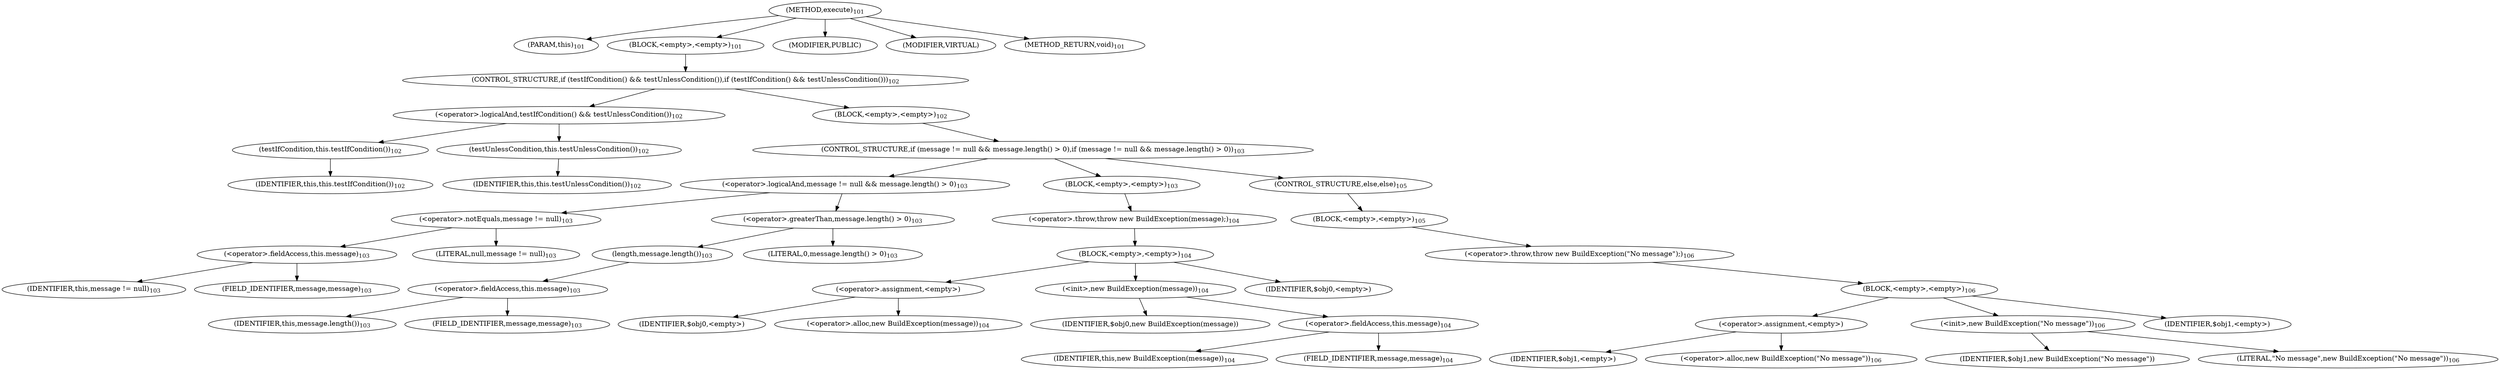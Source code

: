 digraph "execute" {  
"58" [label = <(METHOD,execute)<SUB>101</SUB>> ]
"6" [label = <(PARAM,this)<SUB>101</SUB>> ]
"59" [label = <(BLOCK,&lt;empty&gt;,&lt;empty&gt;)<SUB>101</SUB>> ]
"60" [label = <(CONTROL_STRUCTURE,if (testIfCondition() &amp;&amp; testUnlessCondition()),if (testIfCondition() &amp;&amp; testUnlessCondition()))<SUB>102</SUB>> ]
"61" [label = <(&lt;operator&gt;.logicalAnd,testIfCondition() &amp;&amp; testUnlessCondition())<SUB>102</SUB>> ]
"62" [label = <(testIfCondition,this.testIfCondition())<SUB>102</SUB>> ]
"5" [label = <(IDENTIFIER,this,this.testIfCondition())<SUB>102</SUB>> ]
"63" [label = <(testUnlessCondition,this.testUnlessCondition())<SUB>102</SUB>> ]
"7" [label = <(IDENTIFIER,this,this.testUnlessCondition())<SUB>102</SUB>> ]
"64" [label = <(BLOCK,&lt;empty&gt;,&lt;empty&gt;)<SUB>102</SUB>> ]
"65" [label = <(CONTROL_STRUCTURE,if (message != null &amp;&amp; message.length() &gt; 0),if (message != null &amp;&amp; message.length() &gt; 0))<SUB>103</SUB>> ]
"66" [label = <(&lt;operator&gt;.logicalAnd,message != null &amp;&amp; message.length() &gt; 0)<SUB>103</SUB>> ]
"67" [label = <(&lt;operator&gt;.notEquals,message != null)<SUB>103</SUB>> ]
"68" [label = <(&lt;operator&gt;.fieldAccess,this.message)<SUB>103</SUB>> ]
"69" [label = <(IDENTIFIER,this,message != null)<SUB>103</SUB>> ]
"70" [label = <(FIELD_IDENTIFIER,message,message)<SUB>103</SUB>> ]
"71" [label = <(LITERAL,null,message != null)<SUB>103</SUB>> ]
"72" [label = <(&lt;operator&gt;.greaterThan,message.length() &gt; 0)<SUB>103</SUB>> ]
"73" [label = <(length,message.length())<SUB>103</SUB>> ]
"74" [label = <(&lt;operator&gt;.fieldAccess,this.message)<SUB>103</SUB>> ]
"75" [label = <(IDENTIFIER,this,message.length())<SUB>103</SUB>> ]
"76" [label = <(FIELD_IDENTIFIER,message,message)<SUB>103</SUB>> ]
"77" [label = <(LITERAL,0,message.length() &gt; 0)<SUB>103</SUB>> ]
"78" [label = <(BLOCK,&lt;empty&gt;,&lt;empty&gt;)<SUB>103</SUB>> ]
"79" [label = <(&lt;operator&gt;.throw,throw new BuildException(message);)<SUB>104</SUB>> ]
"80" [label = <(BLOCK,&lt;empty&gt;,&lt;empty&gt;)<SUB>104</SUB>> ]
"81" [label = <(&lt;operator&gt;.assignment,&lt;empty&gt;)> ]
"82" [label = <(IDENTIFIER,$obj0,&lt;empty&gt;)> ]
"83" [label = <(&lt;operator&gt;.alloc,new BuildException(message))<SUB>104</SUB>> ]
"84" [label = <(&lt;init&gt;,new BuildException(message))<SUB>104</SUB>> ]
"85" [label = <(IDENTIFIER,$obj0,new BuildException(message))> ]
"86" [label = <(&lt;operator&gt;.fieldAccess,this.message)<SUB>104</SUB>> ]
"87" [label = <(IDENTIFIER,this,new BuildException(message))<SUB>104</SUB>> ]
"88" [label = <(FIELD_IDENTIFIER,message,message)<SUB>104</SUB>> ]
"89" [label = <(IDENTIFIER,$obj0,&lt;empty&gt;)> ]
"90" [label = <(CONTROL_STRUCTURE,else,else)<SUB>105</SUB>> ]
"91" [label = <(BLOCK,&lt;empty&gt;,&lt;empty&gt;)<SUB>105</SUB>> ]
"92" [label = <(&lt;operator&gt;.throw,throw new BuildException(&quot;No message&quot;);)<SUB>106</SUB>> ]
"93" [label = <(BLOCK,&lt;empty&gt;,&lt;empty&gt;)<SUB>106</SUB>> ]
"94" [label = <(&lt;operator&gt;.assignment,&lt;empty&gt;)> ]
"95" [label = <(IDENTIFIER,$obj1,&lt;empty&gt;)> ]
"96" [label = <(&lt;operator&gt;.alloc,new BuildException(&quot;No message&quot;))<SUB>106</SUB>> ]
"97" [label = <(&lt;init&gt;,new BuildException(&quot;No message&quot;))<SUB>106</SUB>> ]
"98" [label = <(IDENTIFIER,$obj1,new BuildException(&quot;No message&quot;))> ]
"99" [label = <(LITERAL,&quot;No message&quot;,new BuildException(&quot;No message&quot;))<SUB>106</SUB>> ]
"100" [label = <(IDENTIFIER,$obj1,&lt;empty&gt;)> ]
"101" [label = <(MODIFIER,PUBLIC)> ]
"102" [label = <(MODIFIER,VIRTUAL)> ]
"103" [label = <(METHOD_RETURN,void)<SUB>101</SUB>> ]
  "58" -> "6" 
  "58" -> "59" 
  "58" -> "101" 
  "58" -> "102" 
  "58" -> "103" 
  "59" -> "60" 
  "60" -> "61" 
  "60" -> "64" 
  "61" -> "62" 
  "61" -> "63" 
  "62" -> "5" 
  "63" -> "7" 
  "64" -> "65" 
  "65" -> "66" 
  "65" -> "78" 
  "65" -> "90" 
  "66" -> "67" 
  "66" -> "72" 
  "67" -> "68" 
  "67" -> "71" 
  "68" -> "69" 
  "68" -> "70" 
  "72" -> "73" 
  "72" -> "77" 
  "73" -> "74" 
  "74" -> "75" 
  "74" -> "76" 
  "78" -> "79" 
  "79" -> "80" 
  "80" -> "81" 
  "80" -> "84" 
  "80" -> "89" 
  "81" -> "82" 
  "81" -> "83" 
  "84" -> "85" 
  "84" -> "86" 
  "86" -> "87" 
  "86" -> "88" 
  "90" -> "91" 
  "91" -> "92" 
  "92" -> "93" 
  "93" -> "94" 
  "93" -> "97" 
  "93" -> "100" 
  "94" -> "95" 
  "94" -> "96" 
  "97" -> "98" 
  "97" -> "99" 
}
